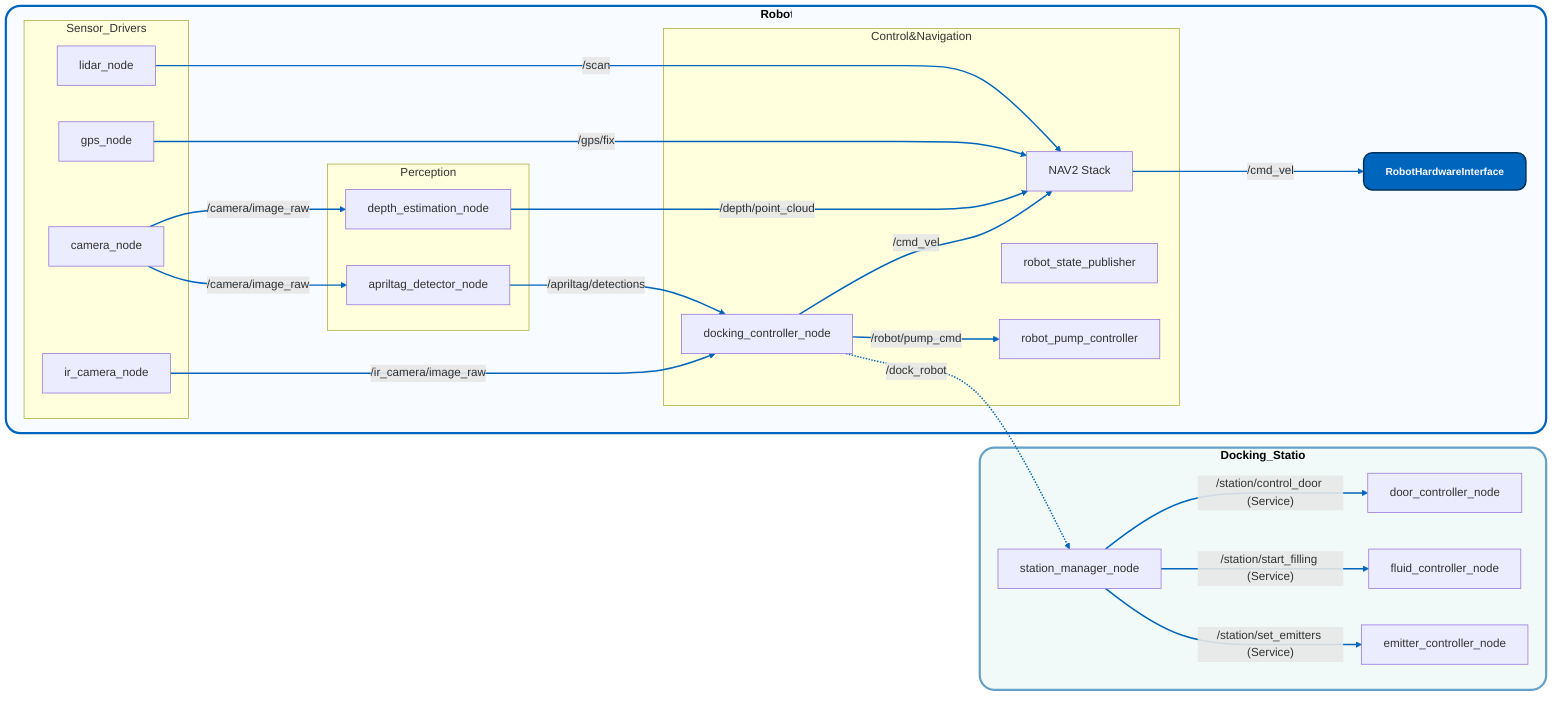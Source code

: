 graph LR
    subgraph Docking_Station
        %% --- STATION NODES ---
        station_manager[station_manager_node]
        door_controller[door_controller_node]
        fluid_controller[fluid_controller_node]
        emitter_controller[emitter_controller_node]
    end
    subgraph Robot
        %% --- SENSOR DRIVER NODES ---
        subgraph Sensor_Drivers
            direction LR
            cam_node[camera_node]
            ir_cam_node[ir_camera_node]
            lidar_node[lidar_node]
            gps_node[gps_node]
        end

        %% --- PERCEPTION NODES ---
        subgraph Perception
            direction LR
            apriltag_node[apriltag_detector_node]
            depth_node[depth_estimation_node]
        end
        
        %% --- CONTROL & NAVIGATION NODES ---
        subgraph Control&Navigation
            direction LR
            docking_controller[docking_controller_node]
            nav2_stack[NAV2 Stack]
            robot_state_publisher[robot_state_publisher]
            pump_controller[robot_pump_controller]
        end

        %% --- ROBOT DATA FLOW ---
        cam_node -- /camera/image_raw --> apriltag_node
        cam_node -- /camera/image_raw --> depth_node

        apriltag_node -- /apriltag/detections --> docking_controller
        
        ir_cam_node -- /ir_camera/image_raw --> docking_controller
        lidar_node -- /scan --> nav2_stack
        gps_node -- /gps/fix --> nav2_stack

        depth_node -- /depth/point_cloud --> nav2_stack


        docking_controller -- /cmd_vel --> nav2_stack
        nav2_stack -- /cmd_vel --> RobotHardwareInterface:::tumBlue
        
        docking_controller -- /robot/pump_cmd --> pump_controller
        
    end

    %% === Cross-System Communication (via Tailscale VPN) ===
    docking_controller -.->|/dock_robot| station_manager
    station_manager -- /station/control_door (Service) --> door_controller
    station_manager -- /station/start_filling (Service) --> fluid_controller
    station_manager -- /station/set_emitters (Service) --> emitter_controller
    
    %% === Styles ===
    %% TUM Farben und modernes Design für alle Diagramme
    %% --- BASIS-STYLES ---
    classDef tumBlue fill:#0065BD,stroke:#003359,stroke-width:2px,color:#ffffff,rx:12,ry:12,font-size:14px,font-weight:bold;

    classDef tumLightBlue fill:#64A0C8,stroke:#003359,stroke-width:2px,color:#ffffff,rx:12,ry:12,font-size:14px,font-weight:bold;

    classDef tumOrange fill:#E87722,stroke:#B85A1A,stroke-width:2px,color:#ffffff,rx:12,ry:12,font-size:14px,font-weight:bold;

    classDef tumGreen fill:#A2AD00,stroke:#7A8500,stroke-width:2px,color:#ffffff,rx:12,ry:12,font-size:14px,font-weight:bold;

    %% --- SUBGRAPH-STYLES ---
    style Robot fill:#F8FBFF,stroke:#0065BD,stroke-width:3px,rx:20,ry:20,color:#000000,font-size:16px,font-weight:bold;

    style Docking_Station fill:#F2FAF9,stroke:#64A0C8,stroke-width:3px,rx:20,ry:20,color:#000000,font-size:16px,font-weight:bold;

    %%style Sensor_Drivers fill:#D3D3D3, color:#000000
    %%style Perception fill:#D3D3D3, color:#000000
    %%style Control&Navigation fill:#D3D3D3, color:#000000

    %% Alle Verbindungen einheitlich stylen
    linkStyle default stroke:#0065BD,stroke-width:2px;